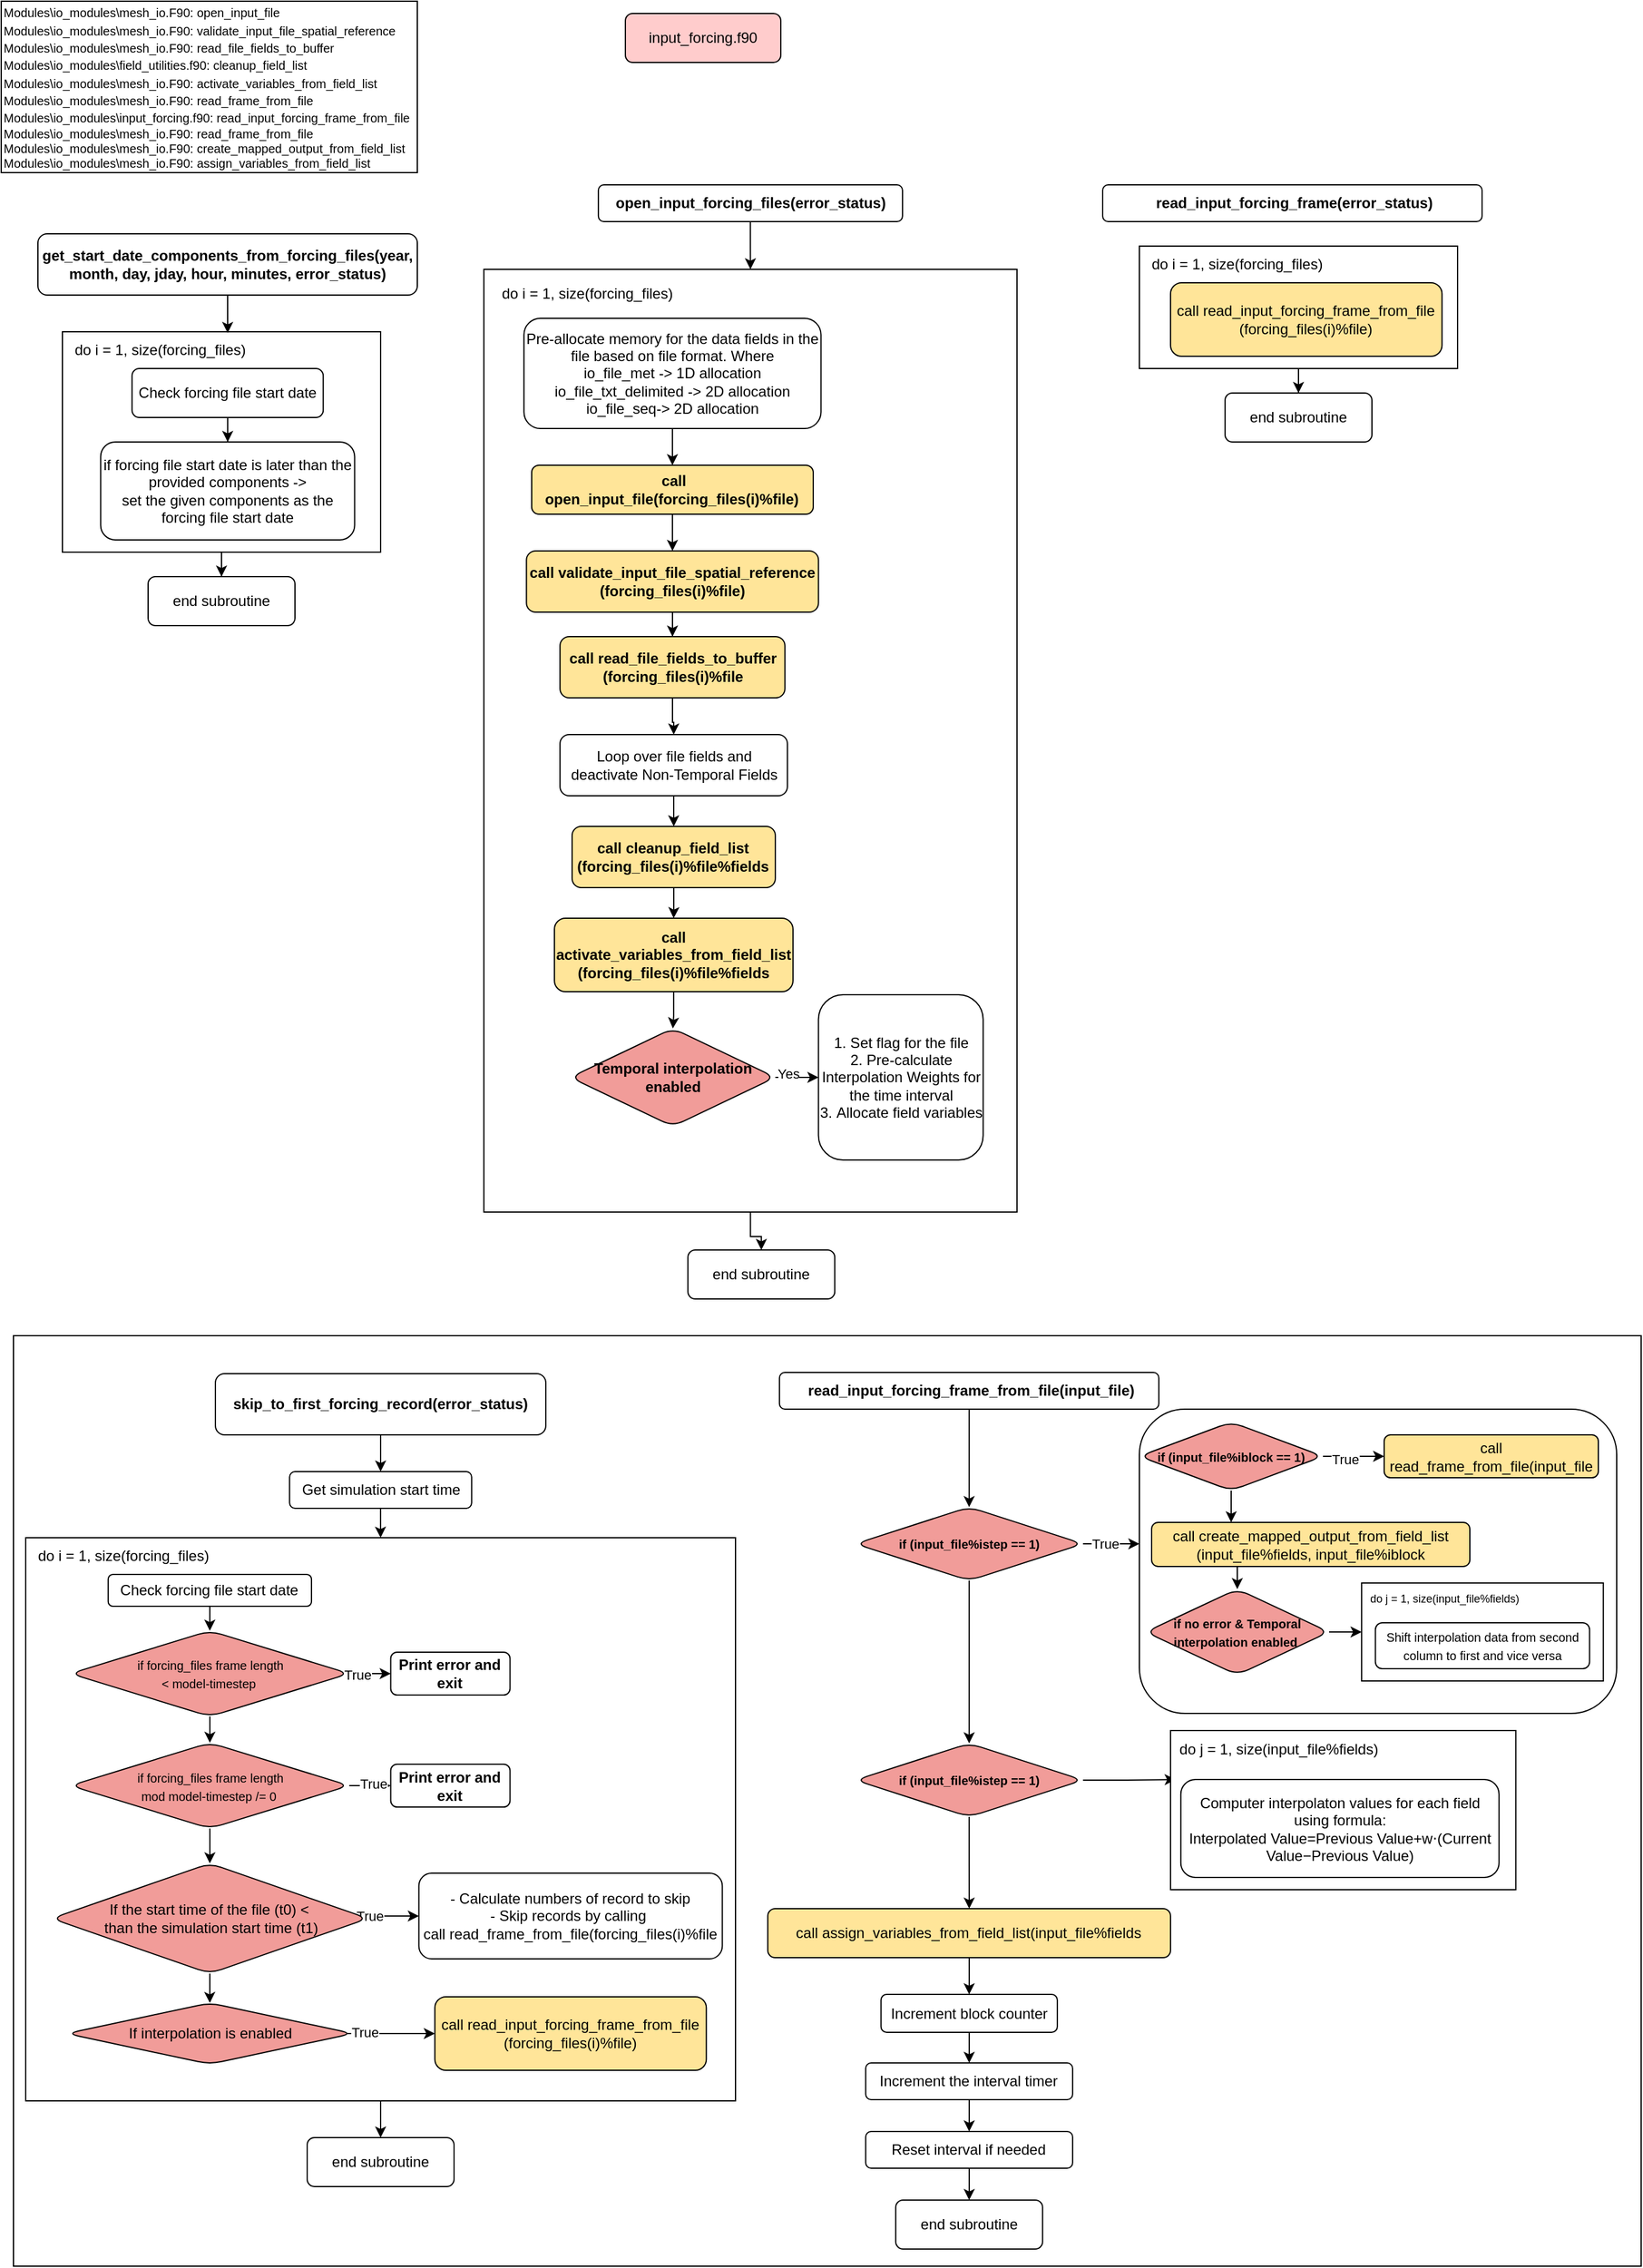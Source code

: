 <mxfile version="24.8.3">
  <diagram name="Page-1" id="S5yGAk-SD8ZDdzLFcuOw">
    <mxGraphModel dx="1666" dy="749" grid="1" gridSize="10" guides="1" tooltips="1" connect="1" arrows="1" fold="1" page="1" pageScale="1" pageWidth="850" pageHeight="1100" math="0" shadow="0">
      <root>
        <mxCell id="0" />
        <mxCell id="1" parent="0" />
        <mxCell id="k9HryMTK5wv8oFqie_I2-61" value="" style="rounded=0;whiteSpace=wrap;html=1;" parent="1" vertex="1">
          <mxGeometry x="10" y="1100" width="1330" height="760" as="geometry" />
        </mxCell>
        <mxCell id="pL6kQiFRU2sMv0eJaDet-1" value="input_forcing.f90" style="rounded=1;whiteSpace=wrap;html=1;fillColor=#FFCCCC;" parent="1" vertex="1">
          <mxGeometry x="510" y="20" width="127" height="40" as="geometry" />
        </mxCell>
        <mxCell id="9gJv6co2nd8RYt-IVOKr-2" value="" style="edgeStyle=orthogonalEdgeStyle;rounded=0;orthogonalLoop=1;jettySize=auto;html=1;entryX=0.5;entryY=0;entryDx=0;entryDy=0;entryPerimeter=0;" parent="1" source="pL6kQiFRU2sMv0eJaDet-3" target="9gJv6co2nd8RYt-IVOKr-3" edge="1">
          <mxGeometry relative="1" as="geometry">
            <mxPoint x="621.07" y="255" as="targetPoint" />
          </mxGeometry>
        </mxCell>
        <mxCell id="pL6kQiFRU2sMv0eJaDet-3" value="open_input_forcing_files(error_status)" style="rounded=1;whiteSpace=wrap;html=1;fontStyle=1" parent="1" vertex="1">
          <mxGeometry x="487.93" y="160" width="248.51" height="30" as="geometry" />
        </mxCell>
        <mxCell id="9gJv6co2nd8RYt-IVOKr-24" value="" style="edgeStyle=orthogonalEdgeStyle;rounded=0;orthogonalLoop=1;jettySize=auto;html=1;entryX=0.5;entryY=0;entryDx=0;entryDy=0;" parent="1" source="9gJv6co2nd8RYt-IVOKr-3" target="9gJv6co2nd8RYt-IVOKr-25" edge="1">
          <mxGeometry relative="1" as="geometry">
            <mxPoint x="689.37" y="1050" as="targetPoint" />
          </mxGeometry>
        </mxCell>
        <mxCell id="9gJv6co2nd8RYt-IVOKr-25" value="&lt;span style=&quot;font-weight: 400;&quot;&gt;end subroutine&lt;/span&gt;" style="whiteSpace=wrap;html=1;fillColor=#FFFFFF;rounded=1;fontStyle=1;" parent="1" vertex="1">
          <mxGeometry x="561.11" y="1030" width="120" height="40" as="geometry" />
        </mxCell>
        <mxCell id="9gJv6co2nd8RYt-IVOKr-27" value="" style="group" parent="1" vertex="1" connectable="0">
          <mxGeometry x="394.37" y="229" width="435.63" height="770" as="geometry" />
        </mxCell>
        <mxCell id="9gJv6co2nd8RYt-IVOKr-3" value="" style="rounded=0;whiteSpace=wrap;html=1;" parent="9gJv6co2nd8RYt-IVOKr-27" vertex="1">
          <mxGeometry width="435.63" height="770" as="geometry" />
        </mxCell>
        <mxCell id="9gJv6co2nd8RYt-IVOKr-6" value="" style="edgeStyle=orthogonalEdgeStyle;rounded=0;orthogonalLoop=1;jettySize=auto;html=1;" parent="9gJv6co2nd8RYt-IVOKr-27" source="9gJv6co2nd8RYt-IVOKr-4" target="9gJv6co2nd8RYt-IVOKr-5" edge="1">
          <mxGeometry relative="1" as="geometry" />
        </mxCell>
        <mxCell id="9gJv6co2nd8RYt-IVOKr-4" value="&lt;span style=&quot;font-weight: normal;&quot;&gt;Pre-allocate memory for the data fields in the file based on file format. Where&lt;/span&gt;&lt;div&gt;&lt;span style=&quot;font-weight: 400;&quot;&gt;io_file_met -&amp;gt; 1D allocation&lt;/span&gt;&lt;br&gt;&lt;/div&gt;&lt;div&gt;&lt;span style=&quot;font-weight: 400;&quot;&gt;io_file_txt_delimited -&amp;gt; 2D allocation&lt;/span&gt;&lt;br&gt;&lt;/div&gt;&lt;div&gt;&lt;span style=&quot;background-color: initial; font-weight: 400;&quot;&gt;io_file_seq&lt;/span&gt;&lt;span style=&quot;font-weight: 400;&quot;&gt;-&amp;gt; 2D allocation&lt;/span&gt;&lt;span style=&quot;font-weight: 400;&quot;&gt;&lt;br&gt;&lt;/span&gt;&lt;/div&gt;" style="rounded=1;whiteSpace=wrap;html=1;fontStyle=1" parent="9gJv6co2nd8RYt-IVOKr-27" vertex="1">
          <mxGeometry x="32.754" y="40" width="242.698" height="90" as="geometry" />
        </mxCell>
        <mxCell id="9gJv6co2nd8RYt-IVOKr-8" value="" style="edgeStyle=orthogonalEdgeStyle;rounded=0;orthogonalLoop=1;jettySize=auto;html=1;" parent="9gJv6co2nd8RYt-IVOKr-27" source="9gJv6co2nd8RYt-IVOKr-5" target="9gJv6co2nd8RYt-IVOKr-7" edge="1">
          <mxGeometry relative="1" as="geometry" />
        </mxCell>
        <mxCell id="9gJv6co2nd8RYt-IVOKr-5" value="&amp;nbsp;call open_input_file(forcing_files(i)%file)" style="whiteSpace=wrap;html=1;rounded=1;fontStyle=1;fillColor=#FFE599;" parent="9gJv6co2nd8RYt-IVOKr-27" vertex="1">
          <mxGeometry x="39.059" y="160" width="230.079" height="40" as="geometry" />
        </mxCell>
        <mxCell id="9gJv6co2nd8RYt-IVOKr-10" value="" style="edgeStyle=orthogonalEdgeStyle;rounded=0;orthogonalLoop=1;jettySize=auto;html=1;" parent="9gJv6co2nd8RYt-IVOKr-27" source="9gJv6co2nd8RYt-IVOKr-7" target="9gJv6co2nd8RYt-IVOKr-9" edge="1">
          <mxGeometry relative="1" as="geometry" />
        </mxCell>
        <mxCell id="9gJv6co2nd8RYt-IVOKr-7" value="call validate_input_file_spatial_reference (forcing_files(i)%file)" style="whiteSpace=wrap;html=1;rounded=1;fontStyle=1;fillColor=#FFE599;" parent="9gJv6co2nd8RYt-IVOKr-27" vertex="1">
          <mxGeometry x="34.802" y="230" width="238.604" height="50" as="geometry" />
        </mxCell>
        <mxCell id="9gJv6co2nd8RYt-IVOKr-12" value="" style="edgeStyle=orthogonalEdgeStyle;rounded=0;orthogonalLoop=1;jettySize=auto;html=1;" parent="9gJv6co2nd8RYt-IVOKr-27" source="9gJv6co2nd8RYt-IVOKr-9" target="9gJv6co2nd8RYt-IVOKr-11" edge="1">
          <mxGeometry relative="1" as="geometry" />
        </mxCell>
        <mxCell id="9gJv6co2nd8RYt-IVOKr-9" value="call read_file_fields_to_buffer (forcing_files(i)%file" style="whiteSpace=wrap;html=1;rounded=1;fontStyle=1;fillColor=#FFE599;" parent="9gJv6co2nd8RYt-IVOKr-27" vertex="1">
          <mxGeometry x="62.222" y="300" width="183.763" height="50" as="geometry" />
        </mxCell>
        <mxCell id="9gJv6co2nd8RYt-IVOKr-14" value="" style="edgeStyle=orthogonalEdgeStyle;rounded=0;orthogonalLoop=1;jettySize=auto;html=1;" parent="9gJv6co2nd8RYt-IVOKr-27" source="9gJv6co2nd8RYt-IVOKr-11" target="9gJv6co2nd8RYt-IVOKr-13" edge="1">
          <mxGeometry relative="1" as="geometry" />
        </mxCell>
        <mxCell id="9gJv6co2nd8RYt-IVOKr-11" value="&lt;span style=&quot;font-weight: normal;&quot;&gt;Loop over file fields and&lt;/span&gt;&lt;div&gt;&lt;span style=&quot;font-weight: normal;&quot;&gt;deactivate Non-Temporal Fields&lt;/span&gt;&lt;br&gt;&lt;/div&gt;" style="whiteSpace=wrap;html=1;rounded=1;fontStyle=1;" parent="9gJv6co2nd8RYt-IVOKr-27" vertex="1">
          <mxGeometry x="62.222" y="380" width="185.801" height="50" as="geometry" />
        </mxCell>
        <mxCell id="9gJv6co2nd8RYt-IVOKr-16" value="" style="edgeStyle=orthogonalEdgeStyle;rounded=0;orthogonalLoop=1;jettySize=auto;html=1;" parent="9gJv6co2nd8RYt-IVOKr-27" source="9gJv6co2nd8RYt-IVOKr-13" target="9gJv6co2nd8RYt-IVOKr-15" edge="1">
          <mxGeometry relative="1" as="geometry" />
        </mxCell>
        <mxCell id="9gJv6co2nd8RYt-IVOKr-13" value="call cleanup_field_list (forcing_files(i)%file%fields" style="whiteSpace=wrap;html=1;rounded=1;fontStyle=1;fillColor=#FFE599;" parent="9gJv6co2nd8RYt-IVOKr-27" vertex="1">
          <mxGeometry x="72.083" y="455" width="166.079" height="50" as="geometry" />
        </mxCell>
        <mxCell id="9gJv6co2nd8RYt-IVOKr-18" value="" style="edgeStyle=orthogonalEdgeStyle;rounded=0;orthogonalLoop=1;jettySize=auto;html=1;" parent="9gJv6co2nd8RYt-IVOKr-27" source="9gJv6co2nd8RYt-IVOKr-15" target="9gJv6co2nd8RYt-IVOKr-17" edge="1">
          <mxGeometry relative="1" as="geometry" />
        </mxCell>
        <mxCell id="9gJv6co2nd8RYt-IVOKr-15" value="call activate_variables_from_field_list (forcing_files(i)%file%fields" style="whiteSpace=wrap;html=1;rounded=1;fontStyle=1;fillColor=#FFE599;" parent="9gJv6co2nd8RYt-IVOKr-27" vertex="1">
          <mxGeometry x="57.666" y="530" width="194.912" height="60" as="geometry" />
        </mxCell>
        <mxCell id="9gJv6co2nd8RYt-IVOKr-20" value="" style="edgeStyle=orthogonalEdgeStyle;rounded=0;orthogonalLoop=1;jettySize=auto;html=1;" parent="9gJv6co2nd8RYt-IVOKr-27" source="9gJv6co2nd8RYt-IVOKr-17" target="9gJv6co2nd8RYt-IVOKr-19" edge="1">
          <mxGeometry relative="1" as="geometry" />
        </mxCell>
        <mxCell id="9gJv6co2nd8RYt-IVOKr-21" value="Yes" style="edgeLabel;html=1;align=center;verticalAlign=middle;resizable=0;points=[];" parent="9gJv6co2nd8RYt-IVOKr-20" vertex="1" connectable="0">
          <mxGeometry x="-0.565" y="3" relative="1" as="geometry">
            <mxPoint as="offset" />
          </mxGeometry>
        </mxCell>
        <mxCell id="9gJv6co2nd8RYt-IVOKr-17" value="Temporal interpolation enabled" style="rhombus;whiteSpace=wrap;html=1;rounded=1;fontStyle=1;fillColor=#F19C99;" parent="9gJv6co2nd8RYt-IVOKr-27" vertex="1">
          <mxGeometry x="70.603" y="620" width="167.559" height="80" as="geometry" />
        </mxCell>
        <mxCell id="9gJv6co2nd8RYt-IVOKr-19" value="&lt;span style=&quot;font-weight: normal;&quot;&gt;1. Set flag for the file&lt;/span&gt;&lt;div&gt;&lt;span style=&quot;font-weight: normal;&quot;&gt;2.&amp;nbsp;Pre-calculate Interpolation Weights for the time interval&lt;/span&gt;&lt;/div&gt;&lt;div&gt;&lt;span style=&quot;font-weight: normal;&quot;&gt;3.&amp;nbsp;Allocate field variables&lt;/span&gt;&lt;/div&gt;" style="whiteSpace=wrap;html=1;fillColor=#FFFFFF;rounded=1;fontStyle=1;" parent="9gJv6co2nd8RYt-IVOKr-27" vertex="1">
          <mxGeometry x="273.405" y="592.5" width="134.555" height="135" as="geometry" />
        </mxCell>
        <mxCell id="9gJv6co2nd8RYt-IVOKr-22" value="do i = 1, size(forcing_files)" style="text;html=1;align=center;verticalAlign=middle;whiteSpace=wrap;rounded=0;" parent="9gJv6co2nd8RYt-IVOKr-27" vertex="1">
          <mxGeometry y="10" width="169.731" height="20" as="geometry" />
        </mxCell>
        <mxCell id="9gJv6co2nd8RYt-IVOKr-28" value="&lt;div&gt;&lt;font size=&quot;1&quot;&gt;Modules\io_modules\mesh_io.F90: open_input_file&lt;/font&gt;&lt;/div&gt;&lt;div&gt;&lt;font size=&quot;1&quot;&gt;Modules\io_modules\mesh_io.F90: validate_input_file_spatial_reference&lt;/font&gt;&lt;/div&gt;&lt;div&gt;&lt;font size=&quot;1&quot;&gt;Modules\io_modules\mesh_io.F90: read_file_fields_to_buffer&lt;/font&gt;&lt;/div&gt;&lt;div&gt;&lt;font size=&quot;1&quot;&gt;Modules\io_modules\field_utilities.f90: cleanup_field_list&lt;/font&gt;&lt;/div&gt;&lt;div&gt;&lt;font size=&quot;1&quot;&gt;Modules\io_modules\mesh_io.F90: activate_variables_from_field_list&lt;/font&gt;&lt;/div&gt;&lt;div&gt;&lt;font size=&quot;1&quot;&gt;Modules\io_modules\mesh_io.F90: read_frame_from_file&lt;br&gt;&lt;/font&gt;&lt;/div&gt;&lt;div&gt;&lt;font size=&quot;1&quot;&gt;Modules\io_modules\input_forcing.f90: read_input_forcing_frame_from_file&lt;br&gt;&lt;/font&gt;&lt;/div&gt;&lt;div&gt;&lt;font size=&quot;1&quot;&gt;&lt;div&gt;Modules\io_modules\mesh_io.F90: read_frame_from_file&lt;/div&gt;&lt;div&gt;Modules\io_modules\mesh_io.F90: create_mapped_output_from_field_list&lt;/div&gt;&lt;div&gt;Modules\io_modules\mesh_io.F90: assign_variables_from_field_list&lt;/div&gt;&lt;/font&gt;&lt;/div&gt;" style="rounded=0;whiteSpace=wrap;html=1;align=left;" parent="1" vertex="1">
          <mxGeometry y="10" width="340" height="140" as="geometry" />
        </mxCell>
        <mxCell id="WIIcosCYeL9qNOFvzd76-1" value="" style="rounded=0;whiteSpace=wrap;html=1;" parent="1" vertex="1">
          <mxGeometry x="50" y="280" width="260" height="180" as="geometry" />
        </mxCell>
        <mxCell id="WIIcosCYeL9qNOFvzd76-2" value="get_start_date_components_from_forcing_files(year, month, day, jday, hour, minutes, error_status)" style="rounded=1;whiteSpace=wrap;html=1;fontStyle=1" parent="1" vertex="1">
          <mxGeometry x="30" y="200" width="310" height="50" as="geometry" />
        </mxCell>
        <mxCell id="WIIcosCYeL9qNOFvzd76-3" value="" style="edgeStyle=orthogonalEdgeStyle;rounded=0;orthogonalLoop=1;jettySize=auto;html=1;" parent="1" source="WIIcosCYeL9qNOFvzd76-4" target="WIIcosCYeL9qNOFvzd76-5" edge="1">
          <mxGeometry relative="1" as="geometry" />
        </mxCell>
        <mxCell id="WIIcosCYeL9qNOFvzd76-4" value="&lt;span style=&quot;font-weight: normal;&quot;&gt;Check forcing file start date&lt;/span&gt;" style="whiteSpace=wrap;html=1;rounded=1;fontStyle=1;" parent="1" vertex="1">
          <mxGeometry x="106.87" y="310" width="156.25" height="40" as="geometry" />
        </mxCell>
        <mxCell id="WIIcosCYeL9qNOFvzd76-5" value="&lt;span style=&quot;font-weight: normal;&quot;&gt;if forcing file start date is later than the provided components -&amp;gt;&lt;/span&gt;&lt;div&gt;&lt;span style=&quot;font-weight: normal;&quot;&gt;set the given components as the forcing file start date&lt;/span&gt;&lt;/div&gt;" style="whiteSpace=wrap;html=1;rounded=1;fontStyle=1;" parent="1" vertex="1">
          <mxGeometry x="81.26" y="370" width="207.5" height="80" as="geometry" />
        </mxCell>
        <mxCell id="WIIcosCYeL9qNOFvzd76-6" value="&lt;span style=&quot;font-weight: 400;&quot;&gt;end subroutine&lt;/span&gt;" style="whiteSpace=wrap;html=1;fillColor=#FFFFFF;rounded=1;fontStyle=1;" parent="1" vertex="1">
          <mxGeometry x="120" y="480" width="120" height="40" as="geometry" />
        </mxCell>
        <mxCell id="WIIcosCYeL9qNOFvzd76-7" value="do i = 1, size(forcing_files)" style="text;html=1;align=center;verticalAlign=middle;whiteSpace=wrap;rounded=0;" parent="1" vertex="1">
          <mxGeometry x="50" y="280" width="160" height="30" as="geometry" />
        </mxCell>
        <mxCell id="WIIcosCYeL9qNOFvzd76-8" style="edgeStyle=orthogonalEdgeStyle;rounded=0;orthogonalLoop=1;jettySize=auto;html=1;entryX=0.844;entryY=0.033;entryDx=0;entryDy=0;entryPerimeter=0;" parent="1" source="WIIcosCYeL9qNOFvzd76-2" target="WIIcosCYeL9qNOFvzd76-7" edge="1">
          <mxGeometry relative="1" as="geometry" />
        </mxCell>
        <mxCell id="WIIcosCYeL9qNOFvzd76-9" style="edgeStyle=orthogonalEdgeStyle;rounded=0;orthogonalLoop=1;jettySize=auto;html=1;entryX=0.5;entryY=0;entryDx=0;entryDy=0;" parent="1" source="WIIcosCYeL9qNOFvzd76-1" target="WIIcosCYeL9qNOFvzd76-6" edge="1">
          <mxGeometry relative="1" as="geometry" />
        </mxCell>
        <mxCell id="tfbjJnkPXNNV_QmDQaBX-45" value="skip_to_first_forcing_record(error_status)" style="rounded=1;whiteSpace=wrap;html=1;fontStyle=1" parent="1" vertex="1">
          <mxGeometry x="175" y="1131" width="270" height="50" as="geometry" />
        </mxCell>
        <mxCell id="tfbjJnkPXNNV_QmDQaBX-46" style="edgeStyle=orthogonalEdgeStyle;rounded=0;orthogonalLoop=1;jettySize=auto;html=1;" parent="1" source="tfbjJnkPXNNV_QmDQaBX-47" target="tfbjJnkPXNNV_QmDQaBX-50" edge="1">
          <mxGeometry relative="1" as="geometry" />
        </mxCell>
        <mxCell id="tfbjJnkPXNNV_QmDQaBX-47" value="&lt;span style=&quot;font-weight: 400;&quot;&gt;Get simulation start time&lt;/span&gt;" style="whiteSpace=wrap;html=1;rounded=1;fontStyle=1;" parent="1" vertex="1">
          <mxGeometry x="235.63" y="1211" width="148.74" height="30" as="geometry" />
        </mxCell>
        <mxCell id="tfbjJnkPXNNV_QmDQaBX-48" value="&lt;span style=&quot;font-weight: 400;&quot;&gt;end subroutine&lt;/span&gt;" style="whiteSpace=wrap;html=1;fillColor=#FFFFFF;rounded=1;fontStyle=1;" parent="1" vertex="1">
          <mxGeometry x="250" y="1755" width="120" height="40" as="geometry" />
        </mxCell>
        <mxCell id="tfbjJnkPXNNV_QmDQaBX-49" style="edgeStyle=orthogonalEdgeStyle;rounded=0;orthogonalLoop=1;jettySize=auto;html=1;entryX=0.5;entryY=0;entryDx=0;entryDy=0;" parent="1" source="tfbjJnkPXNNV_QmDQaBX-45" target="tfbjJnkPXNNV_QmDQaBX-47" edge="1">
          <mxGeometry relative="1" as="geometry">
            <mxPoint x="257.55" y="1211.99" as="targetPoint" />
          </mxGeometry>
        </mxCell>
        <mxCell id="tfbjJnkPXNNV_QmDQaBX-50" value="" style="rounded=0;whiteSpace=wrap;html=1;" parent="1" vertex="1">
          <mxGeometry x="20" y="1265" width="580" height="460" as="geometry" />
        </mxCell>
        <mxCell id="tfbjJnkPXNNV_QmDQaBX-51" style="edgeStyle=orthogonalEdgeStyle;rounded=0;orthogonalLoop=1;jettySize=auto;html=1;" parent="1" source="tfbjJnkPXNNV_QmDQaBX-52" target="tfbjJnkPXNNV_QmDQaBX-57" edge="1">
          <mxGeometry relative="1" as="geometry" />
        </mxCell>
        <mxCell id="tfbjJnkPXNNV_QmDQaBX-52" value="&lt;span style=&quot;font-weight: normal;&quot;&gt;Check forcing file start date&lt;/span&gt;" style="whiteSpace=wrap;html=1;rounded=1;fontStyle=1;" parent="1" vertex="1">
          <mxGeometry x="87.39" y="1295" width="166.13" height="26" as="geometry" />
        </mxCell>
        <mxCell id="tfbjJnkPXNNV_QmDQaBX-53" value="do i = 1, size(forcing_files)" style="text;html=1;align=center;verticalAlign=middle;whiteSpace=wrap;rounded=0;" parent="1" vertex="1">
          <mxGeometry x="20" y="1265" width="160" height="30" as="geometry" />
        </mxCell>
        <mxCell id="tfbjJnkPXNNV_QmDQaBX-54" value="" style="edgeStyle=orthogonalEdgeStyle;rounded=0;orthogonalLoop=1;jettySize=auto;html=1;" parent="1" source="tfbjJnkPXNNV_QmDQaBX-57" target="tfbjJnkPXNNV_QmDQaBX-58" edge="1">
          <mxGeometry relative="1" as="geometry" />
        </mxCell>
        <mxCell id="tfbjJnkPXNNV_QmDQaBX-55" value="True" style="edgeLabel;html=1;align=center;verticalAlign=middle;resizable=0;points=[];" parent="tfbjJnkPXNNV_QmDQaBX-54" vertex="1" connectable="0">
          <mxGeometry x="-0.712" y="-1" relative="1" as="geometry">
            <mxPoint as="offset" />
          </mxGeometry>
        </mxCell>
        <mxCell id="tfbjJnkPXNNV_QmDQaBX-56" style="edgeStyle=orthogonalEdgeStyle;rounded=0;orthogonalLoop=1;jettySize=auto;html=1;" parent="1" source="tfbjJnkPXNNV_QmDQaBX-57" target="tfbjJnkPXNNV_QmDQaBX-62" edge="1">
          <mxGeometry relative="1" as="geometry" />
        </mxCell>
        <mxCell id="tfbjJnkPXNNV_QmDQaBX-57" value="&lt;font style=&quot;font-size: 10px; font-weight: normal;&quot;&gt;if forcing_files frame length&lt;/font&gt;&lt;div&gt;&lt;font style=&quot;font-size: 10px; font-weight: normal;&quot;&gt;&amp;lt; model-timestep&amp;nbsp;&lt;/font&gt;&lt;/div&gt;" style="rhombus;whiteSpace=wrap;html=1;rounded=1;fontStyle=1;fillColor=#F19C99;" parent="1" vertex="1">
          <mxGeometry x="56.55" y="1341" width="227.81" height="70" as="geometry" />
        </mxCell>
        <mxCell id="tfbjJnkPXNNV_QmDQaBX-58" value="Print error and exit" style="whiteSpace=wrap;html=1;fillColor=#FFFFFF;rounded=1;fontStyle=1;" parent="1" vertex="1">
          <mxGeometry x="318.26" y="1358.5" width="97.48" height="35" as="geometry" />
        </mxCell>
        <mxCell id="tfbjJnkPXNNV_QmDQaBX-59" style="edgeStyle=orthogonalEdgeStyle;rounded=0;orthogonalLoop=1;jettySize=auto;html=1;entryX=0;entryY=0.5;entryDx=0;entryDy=0;" parent="1" source="tfbjJnkPXNNV_QmDQaBX-62" target="tfbjJnkPXNNV_QmDQaBX-63" edge="1">
          <mxGeometry relative="1" as="geometry" />
        </mxCell>
        <mxCell id="tfbjJnkPXNNV_QmDQaBX-60" value="True" style="edgeLabel;html=1;align=center;verticalAlign=middle;resizable=0;points=[];" parent="tfbjJnkPXNNV_QmDQaBX-59" vertex="1" connectable="0">
          <mxGeometry x="0.381" y="3" relative="1" as="geometry">
            <mxPoint y="1" as="offset" />
          </mxGeometry>
        </mxCell>
        <mxCell id="tfbjJnkPXNNV_QmDQaBX-61" value="" style="edgeStyle=orthogonalEdgeStyle;rounded=0;orthogonalLoop=1;jettySize=auto;html=1;" parent="1" source="tfbjJnkPXNNV_QmDQaBX-62" target="tfbjJnkPXNNV_QmDQaBX-67" edge="1">
          <mxGeometry relative="1" as="geometry" />
        </mxCell>
        <mxCell id="tfbjJnkPXNNV_QmDQaBX-62" value="&lt;font style=&quot;font-size: 10px; font-weight: normal;&quot;&gt;if forcing_files frame length&lt;/font&gt;&lt;div&gt;&lt;font style=&quot;font-size: 10px; font-weight: normal;&quot;&gt;mod model-timestep /= 0&amp;nbsp;&lt;/font&gt;&lt;/div&gt;" style="rhombus;whiteSpace=wrap;html=1;rounded=1;fontStyle=1;fillColor=#F19C99;" parent="1" vertex="1">
          <mxGeometry x="56.55" y="1432.5" width="227.81" height="70" as="geometry" />
        </mxCell>
        <mxCell id="tfbjJnkPXNNV_QmDQaBX-63" value="Print error and exit" style="whiteSpace=wrap;html=1;fillColor=#FFFFFF;rounded=1;fontStyle=1;" parent="1" vertex="1">
          <mxGeometry x="318.26" y="1450" width="97.48" height="35" as="geometry" />
        </mxCell>
        <mxCell id="tfbjJnkPXNNV_QmDQaBX-64" value="" style="edgeStyle=orthogonalEdgeStyle;rounded=0;orthogonalLoop=1;jettySize=auto;html=1;exitX=0.935;exitY=0.478;exitDx=0;exitDy=0;exitPerimeter=0;" parent="1" source="tfbjJnkPXNNV_QmDQaBX-67" target="tfbjJnkPXNNV_QmDQaBX-68" edge="1">
          <mxGeometry relative="1" as="geometry" />
        </mxCell>
        <mxCell id="tfbjJnkPXNNV_QmDQaBX-65" value="True" style="edgeLabel;html=1;align=center;verticalAlign=middle;resizable=0;points=[];" parent="tfbjJnkPXNNV_QmDQaBX-64" vertex="1" connectable="0">
          <mxGeometry x="-0.399" relative="1" as="geometry">
            <mxPoint as="offset" />
          </mxGeometry>
        </mxCell>
        <mxCell id="tfbjJnkPXNNV_QmDQaBX-66" value="" style="edgeStyle=orthogonalEdgeStyle;rounded=0;orthogonalLoop=1;jettySize=auto;html=1;" parent="1" source="tfbjJnkPXNNV_QmDQaBX-67" target="tfbjJnkPXNNV_QmDQaBX-71" edge="1">
          <mxGeometry relative="1" as="geometry" />
        </mxCell>
        <mxCell id="tfbjJnkPXNNV_QmDQaBX-67" value="&lt;span style=&quot;font-weight: normal;&quot;&gt;&lt;font style=&quot;font-size: 12px;&quot;&gt;If the start time of the file (t0) &amp;lt;&lt;/font&gt;&lt;/span&gt;&lt;div&gt;&lt;span style=&quot;font-weight: normal;&quot;&gt;&lt;font style=&quot;font-size: 12px;&quot;&gt;&amp;nbsp;than the simulation start time (t1)&lt;/font&gt;&lt;/span&gt;&lt;/div&gt;" style="rhombus;whiteSpace=wrap;html=1;rounded=1;fontStyle=1;fillColor=#F19C99;" parent="1" vertex="1">
          <mxGeometry x="41.23" y="1531" width="258.45" height="90" as="geometry" />
        </mxCell>
        <mxCell id="tfbjJnkPXNNV_QmDQaBX-68" value="&lt;span style=&quot;font-weight: normal;&quot;&gt;- Calculate numbers of record to skip&lt;/span&gt;&lt;div&gt;&lt;span style=&quot;font-weight: normal;&quot;&gt;- Skip records by calling&amp;nbsp;&lt;/span&gt;&lt;/div&gt;&lt;div&gt;&lt;span style=&quot;font-weight: 400;&quot;&gt;call read_frame_from_file(forcing_files(i)%file&lt;/span&gt;&lt;br&gt;&lt;/div&gt;" style="whiteSpace=wrap;html=1;fillColor=#FFFFFF;rounded=1;fontStyle=1;" parent="1" vertex="1">
          <mxGeometry x="341.26" y="1539" width="247.95" height="70" as="geometry" />
        </mxCell>
        <mxCell id="tfbjJnkPXNNV_QmDQaBX-69" value="" style="edgeStyle=orthogonalEdgeStyle;rounded=0;orthogonalLoop=1;jettySize=auto;html=1;exitX=0.973;exitY=0.5;exitDx=0;exitDy=0;exitPerimeter=0;" parent="1" source="tfbjJnkPXNNV_QmDQaBX-71" target="tfbjJnkPXNNV_QmDQaBX-72" edge="1">
          <mxGeometry relative="1" as="geometry" />
        </mxCell>
        <mxCell id="tfbjJnkPXNNV_QmDQaBX-70" value="True" style="edgeLabel;html=1;align=center;verticalAlign=middle;resizable=0;points=[];" parent="tfbjJnkPXNNV_QmDQaBX-69" vertex="1" connectable="0">
          <mxGeometry x="-0.568" y="1" relative="1" as="geometry">
            <mxPoint as="offset" />
          </mxGeometry>
        </mxCell>
        <mxCell id="tfbjJnkPXNNV_QmDQaBX-71" value="&lt;span style=&quot;font-weight: normal;&quot;&gt;If interpolation is enabled&lt;br&gt;&lt;/span&gt;" style="rhombus;whiteSpace=wrap;html=1;fillColor=#F19C99;rounded=1;fontStyle=1;" parent="1" vertex="1">
          <mxGeometry x="53.57" y="1645" width="233.77" height="50" as="geometry" />
        </mxCell>
        <mxCell id="tfbjJnkPXNNV_QmDQaBX-72" value="&lt;span style=&quot;font-weight: normal;&quot;&gt;call read_input_forcing_frame_from_file&lt;/span&gt;&lt;div&gt;&lt;span style=&quot;font-weight: normal;&quot;&gt;(forcing_files(i)%file)&lt;/span&gt;&lt;/div&gt;" style="whiteSpace=wrap;html=1;fillColor=#FFE599;rounded=1;fontStyle=1;" parent="1" vertex="1">
          <mxGeometry x="354.33" y="1640" width="221.82" height="60" as="geometry" />
        </mxCell>
        <mxCell id="tfbjJnkPXNNV_QmDQaBX-73" style="edgeStyle=orthogonalEdgeStyle;rounded=0;orthogonalLoop=1;jettySize=auto;html=1;entryX=0.5;entryY=0;entryDx=0;entryDy=0;" parent="1" source="tfbjJnkPXNNV_QmDQaBX-50" target="tfbjJnkPXNNV_QmDQaBX-48" edge="1">
          <mxGeometry relative="1" as="geometry" />
        </mxCell>
        <mxCell id="k9HryMTK5wv8oFqie_I2-11" style="edgeStyle=orthogonalEdgeStyle;rounded=0;orthogonalLoop=1;jettySize=auto;html=1;exitX=0.5;exitY=1;exitDx=0;exitDy=0;" parent="1" source="k9HryMTK5wv8oFqie_I2-1" target="k9HryMTK5wv8oFqie_I2-10" edge="1">
          <mxGeometry relative="1" as="geometry">
            <mxPoint x="791" y="1170" as="sourcePoint" />
          </mxGeometry>
        </mxCell>
        <mxCell id="k9HryMTK5wv8oFqie_I2-1" value="&amp;nbsp;read_input_forcing_frame_from_file(input_file)" style="whiteSpace=wrap;html=1;fillColor=#FFFFFF;rounded=1;fontStyle=1;" parent="1" vertex="1">
          <mxGeometry x="635.9" y="1130" width="310" height="30" as="geometry" />
        </mxCell>
        <mxCell id="k9HryMTK5wv8oFqie_I2-13" value="" style="edgeStyle=orthogonalEdgeStyle;rounded=0;orthogonalLoop=1;jettySize=auto;html=1;" parent="1" source="k9HryMTK5wv8oFqie_I2-10" target="k9HryMTK5wv8oFqie_I2-12" edge="1">
          <mxGeometry relative="1" as="geometry">
            <Array as="points">
              <mxPoint x="930" y="1270" />
              <mxPoint x="930" y="1270" />
            </Array>
          </mxGeometry>
        </mxCell>
        <mxCell id="k9HryMTK5wv8oFqie_I2-18" value="True" style="edgeLabel;html=1;align=center;verticalAlign=middle;resizable=0;points=[];" parent="k9HryMTK5wv8oFqie_I2-13" vertex="1" connectable="0">
          <mxGeometry x="-0.234" relative="1" as="geometry">
            <mxPoint as="offset" />
          </mxGeometry>
        </mxCell>
        <mxCell id="k9HryMTK5wv8oFqie_I2-29" style="edgeStyle=orthogonalEdgeStyle;rounded=0;orthogonalLoop=1;jettySize=auto;html=1;" parent="1" source="k9HryMTK5wv8oFqie_I2-10" target="k9HryMTK5wv8oFqie_I2-27" edge="1">
          <mxGeometry relative="1" as="geometry" />
        </mxCell>
        <mxCell id="k9HryMTK5wv8oFqie_I2-10" value="&lt;span style=&quot;font-size: 10px;&quot;&gt;if (input_file%istep == 1)&lt;/span&gt;" style="rhombus;whiteSpace=wrap;html=1;rounded=1;fontStyle=1;fillColor=#F19C99;" parent="1" vertex="1">
          <mxGeometry x="697.91" y="1240" width="185.99" height="60" as="geometry" />
        </mxCell>
        <mxCell id="k9HryMTK5wv8oFqie_I2-50" value="" style="edgeStyle=orthogonalEdgeStyle;rounded=0;orthogonalLoop=1;jettySize=auto;html=1;" parent="1" source="k9HryMTK5wv8oFqie_I2-27" target="k9HryMTK5wv8oFqie_I2-49" edge="1">
          <mxGeometry relative="1" as="geometry" />
        </mxCell>
        <mxCell id="k9HryMTK5wv8oFqie_I2-27" value="&lt;span style=&quot;font-size: 10px;&quot;&gt;if (input_file%istep == 1)&lt;/span&gt;" style="rhombus;whiteSpace=wrap;html=1;rounded=1;fontStyle=1;fillColor=#F19C99;" parent="1" vertex="1">
          <mxGeometry x="697.91" y="1433" width="185.99" height="60" as="geometry" />
        </mxCell>
        <mxCell id="k9HryMTK5wv8oFqie_I2-47" value="" style="group" parent="1" vertex="1" connectable="0">
          <mxGeometry x="930" y="1160" width="390" height="248.5" as="geometry" />
        </mxCell>
        <mxCell id="k9HryMTK5wv8oFqie_I2-12" value="" style="whiteSpace=wrap;html=1;fillColor=#FFFFFF;rounded=1;fontStyle=1;" parent="k9HryMTK5wv8oFqie_I2-47" vertex="1">
          <mxGeometry width="390" height="248.5" as="geometry" />
        </mxCell>
        <mxCell id="k9HryMTK5wv8oFqie_I2-14" value="&lt;span style=&quot;font-weight: normal;&quot;&gt;call read_frame_from_file(input_file&lt;/span&gt;" style="whiteSpace=wrap;html=1;fillColor=#FFE599;rounded=1;fontStyle=1;" parent="k9HryMTK5wv8oFqie_I2-47" vertex="1">
          <mxGeometry x="200" y="21" width="175" height="35" as="geometry" />
        </mxCell>
        <mxCell id="k9HryMTK5wv8oFqie_I2-16" value="" style="edgeStyle=orthogonalEdgeStyle;rounded=0;orthogonalLoop=1;jettySize=auto;html=1;" parent="k9HryMTK5wv8oFqie_I2-47" source="k9HryMTK5wv8oFqie_I2-15" target="k9HryMTK5wv8oFqie_I2-14" edge="1">
          <mxGeometry relative="1" as="geometry" />
        </mxCell>
        <mxCell id="k9HryMTK5wv8oFqie_I2-17" value="True" style="edgeLabel;html=1;align=center;verticalAlign=middle;resizable=0;points=[];" parent="k9HryMTK5wv8oFqie_I2-16" vertex="1" connectable="0">
          <mxGeometry x="-0.289" y="-2" relative="1" as="geometry">
            <mxPoint as="offset" />
          </mxGeometry>
        </mxCell>
        <mxCell id="k9HryMTK5wv8oFqie_I2-20" style="edgeStyle=orthogonalEdgeStyle;rounded=0;orthogonalLoop=1;jettySize=auto;html=1;entryX=0.25;entryY=0;entryDx=0;entryDy=0;" parent="k9HryMTK5wv8oFqie_I2-47" source="k9HryMTK5wv8oFqie_I2-15" target="k9HryMTK5wv8oFqie_I2-19" edge="1">
          <mxGeometry relative="1" as="geometry" />
        </mxCell>
        <mxCell id="k9HryMTK5wv8oFqie_I2-15" value="&lt;span style=&quot;font-size: 10px;&quot;&gt;if (input_file%iblock == 1)&lt;/span&gt;" style="rhombus;whiteSpace=wrap;html=1;rounded=1;fontStyle=1;fillColor=#F19C99;" parent="k9HryMTK5wv8oFqie_I2-47" vertex="1">
          <mxGeometry y="10.5" width="150" height="56" as="geometry" />
        </mxCell>
        <mxCell id="k9HryMTK5wv8oFqie_I2-26" style="edgeStyle=orthogonalEdgeStyle;rounded=0;orthogonalLoop=1;jettySize=auto;html=1;exitX=0.25;exitY=1;exitDx=0;exitDy=0;entryX=0.5;entryY=0;entryDx=0;entryDy=0;" parent="k9HryMTK5wv8oFqie_I2-47" source="k9HryMTK5wv8oFqie_I2-19" target="k9HryMTK5wv8oFqie_I2-21" edge="1">
          <mxGeometry relative="1" as="geometry" />
        </mxCell>
        <mxCell id="k9HryMTK5wv8oFqie_I2-19" value="&lt;span style=&quot;font-weight: 400;&quot;&gt;call create_mapped_output_from_field_list&lt;/span&gt;&lt;div&gt;&lt;span style=&quot;font-weight: 400;&quot;&gt;(input_file%fields, input_file%iblock&lt;/span&gt;&lt;br&gt;&lt;/div&gt;" style="whiteSpace=wrap;html=1;fillColor=#FFE599;rounded=1;fontStyle=1;" parent="k9HryMTK5wv8oFqie_I2-47" vertex="1">
          <mxGeometry x="10" y="92.5" width="260" height="36" as="geometry" />
        </mxCell>
        <mxCell id="k9HryMTK5wv8oFqie_I2-25" style="edgeStyle=orthogonalEdgeStyle;rounded=0;orthogonalLoop=1;jettySize=auto;html=1;entryX=0;entryY=0.5;entryDx=0;entryDy=0;" parent="k9HryMTK5wv8oFqie_I2-47" source="k9HryMTK5wv8oFqie_I2-21" target="k9HryMTK5wv8oFqie_I2-22" edge="1">
          <mxGeometry relative="1" as="geometry" />
        </mxCell>
        <mxCell id="k9HryMTK5wv8oFqie_I2-21" value="&lt;span style=&quot;font-size: 10px;&quot;&gt;if no error &amp;amp; Temporal interpolation enabled&amp;nbsp;&lt;/span&gt;" style="rhombus;whiteSpace=wrap;html=1;rounded=1;fontStyle=1;fillColor=#F19C99;" parent="k9HryMTK5wv8oFqie_I2-47" vertex="1">
          <mxGeometry x="5" y="147" width="150" height="70" as="geometry" />
        </mxCell>
        <mxCell id="k9HryMTK5wv8oFqie_I2-22" value="" style="rounded=0;whiteSpace=wrap;html=1;" parent="k9HryMTK5wv8oFqie_I2-47" vertex="1">
          <mxGeometry x="181.59" y="142" width="197.5" height="80" as="geometry" />
        </mxCell>
        <mxCell id="k9HryMTK5wv8oFqie_I2-23" value="&lt;font style=&quot;font-size: 9px;&quot;&gt;do j = 1, size(input_file%fields)&lt;/font&gt;" style="text;html=1;align=center;verticalAlign=middle;whiteSpace=wrap;rounded=0;" parent="k9HryMTK5wv8oFqie_I2-47" vertex="1">
          <mxGeometry x="181.59" y="138.5" width="135" height="30" as="geometry" />
        </mxCell>
        <mxCell id="k9HryMTK5wv8oFqie_I2-24" value="&lt;span style=&quot;font-weight: normal;&quot;&gt;&lt;font style=&quot;font-size: 10px;&quot;&gt;Shift interpolation data from second column to first and vice versa&lt;/font&gt;&lt;/span&gt;" style="whiteSpace=wrap;html=1;fillColor=#FFFFFF;rounded=1;fontStyle=1;" parent="k9HryMTK5wv8oFqie_I2-47" vertex="1">
          <mxGeometry x="192.84" y="174.5" width="175" height="37.5" as="geometry" />
        </mxCell>
        <mxCell id="k9HryMTK5wv8oFqie_I2-48" style="edgeStyle=orthogonalEdgeStyle;rounded=0;orthogonalLoop=1;jettySize=auto;html=1;entryX=0.015;entryY=0.308;entryDx=0;entryDy=0;entryPerimeter=0;" parent="1" source="k9HryMTK5wv8oFqie_I2-27" target="k9HryMTK5wv8oFqie_I2-44" edge="1">
          <mxGeometry relative="1" as="geometry" />
        </mxCell>
        <mxCell id="k9HryMTK5wv8oFqie_I2-54" style="edgeStyle=orthogonalEdgeStyle;rounded=0;orthogonalLoop=1;jettySize=auto;html=1;entryX=0.5;entryY=0;entryDx=0;entryDy=0;" parent="1" source="k9HryMTK5wv8oFqie_I2-49" target="k9HryMTK5wv8oFqie_I2-53" edge="1">
          <mxGeometry relative="1" as="geometry" />
        </mxCell>
        <mxCell id="k9HryMTK5wv8oFqie_I2-49" value="&lt;span style=&quot;font-weight: normal;&quot;&gt;call assign_variables_from_field_list(input_file%fields&lt;/span&gt;" style="whiteSpace=wrap;html=1;fillColor=#FFE599;rounded=1;fontStyle=1;" parent="1" vertex="1">
          <mxGeometry x="626.36" y="1568" width="329.09" height="40" as="geometry" />
        </mxCell>
        <mxCell id="k9HryMTK5wv8oFqie_I2-51" value="" style="group" parent="1" vertex="1" connectable="0">
          <mxGeometry x="955.45" y="1422.5" width="282.16" height="130" as="geometry" />
        </mxCell>
        <mxCell id="k9HryMTK5wv8oFqie_I2-44" value="" style="rounded=0;whiteSpace=wrap;html=1;" parent="k9HryMTK5wv8oFqie_I2-51" vertex="1">
          <mxGeometry width="282.16" height="130" as="geometry" />
        </mxCell>
        <mxCell id="k9HryMTK5wv8oFqie_I2-45" value="do j = 1, size(input_file%fields)" style="text;html=1;align=center;verticalAlign=middle;whiteSpace=wrap;rounded=0;" parent="k9HryMTK5wv8oFqie_I2-51" vertex="1">
          <mxGeometry width="178.41" height="30" as="geometry" />
        </mxCell>
        <mxCell id="k9HryMTK5wv8oFqie_I2-46" value="&lt;div&gt;&lt;span style=&quot;font-weight: 400;&quot;&gt;Computer interpolaton values for each field using formula:&lt;/span&gt;&lt;/div&gt;&lt;div&gt;&lt;span style=&quot;background-color: initial; font-weight: 400;&quot;&gt;Interpolated Value=Previous Value+w⋅(Current Value−Previous Value)&lt;/span&gt;&lt;/div&gt;" style="whiteSpace=wrap;html=1;fillColor=#FFFFFF;rounded=1;fontStyle=1;" parent="k9HryMTK5wv8oFqie_I2-51" vertex="1">
          <mxGeometry x="8.41" y="40" width="260" height="80" as="geometry" />
        </mxCell>
        <mxCell id="k9HryMTK5wv8oFqie_I2-56" value="" style="edgeStyle=orthogonalEdgeStyle;rounded=0;orthogonalLoop=1;jettySize=auto;html=1;" parent="1" source="k9HryMTK5wv8oFqie_I2-53" target="k9HryMTK5wv8oFqie_I2-55" edge="1">
          <mxGeometry relative="1" as="geometry" />
        </mxCell>
        <mxCell id="k9HryMTK5wv8oFqie_I2-53" value="&lt;span style=&quot;font-weight: 400;&quot;&gt;Increment block counter&lt;/span&gt;" style="whiteSpace=wrap;html=1;fillColor=#FFFFFF;rounded=1;fontStyle=1;" parent="1" vertex="1">
          <mxGeometry x="718.85" y="1638" width="144.1" height="31" as="geometry" />
        </mxCell>
        <mxCell id="k9HryMTK5wv8oFqie_I2-58" style="edgeStyle=orthogonalEdgeStyle;rounded=0;orthogonalLoop=1;jettySize=auto;html=1;entryX=0.5;entryY=0;entryDx=0;entryDy=0;" parent="1" source="k9HryMTK5wv8oFqie_I2-55" target="k9HryMTK5wv8oFqie_I2-57" edge="1">
          <mxGeometry relative="1" as="geometry" />
        </mxCell>
        <mxCell id="k9HryMTK5wv8oFqie_I2-55" value="&lt;span style=&quot;font-weight: normal;&quot;&gt;Increment the interval timer&lt;/span&gt;" style="whiteSpace=wrap;html=1;fillColor=#FFFFFF;rounded=1;fontStyle=1;" parent="1" vertex="1">
          <mxGeometry x="706.36" y="1694" width="169.09" height="30" as="geometry" />
        </mxCell>
        <mxCell id="k9HryMTK5wv8oFqie_I2-60" style="edgeStyle=orthogonalEdgeStyle;rounded=0;orthogonalLoop=1;jettySize=auto;html=1;entryX=0.5;entryY=0;entryDx=0;entryDy=0;" parent="1" source="k9HryMTK5wv8oFqie_I2-57" target="k9HryMTK5wv8oFqie_I2-59" edge="1">
          <mxGeometry relative="1" as="geometry" />
        </mxCell>
        <mxCell id="k9HryMTK5wv8oFqie_I2-57" value="&lt;span style=&quot;font-weight: normal;&quot;&gt;Reset interval if needed&lt;/span&gt;" style="whiteSpace=wrap;html=1;fillColor=#FFFFFF;rounded=1;fontStyle=1;" parent="1" vertex="1">
          <mxGeometry x="706.36" y="1750" width="169.09" height="30" as="geometry" />
        </mxCell>
        <mxCell id="k9HryMTK5wv8oFqie_I2-59" value="&lt;span style=&quot;font-weight: 400;&quot;&gt;end subroutine&lt;/span&gt;" style="whiteSpace=wrap;html=1;fillColor=#FFFFFF;rounded=1;fontStyle=1;" parent="1" vertex="1">
          <mxGeometry x="730.9" y="1806" width="120" height="40" as="geometry" />
        </mxCell>
        <mxCell id="V4wMyOjCIa0QObcxxZFc-1" value="&amp;nbsp;read_input_forcing_frame(error_status)" style="whiteSpace=wrap;html=1;fillColor=#FFFFFF;rounded=1;fontStyle=1;" parent="1" vertex="1">
          <mxGeometry x="900" y="160" width="310" height="30" as="geometry" />
        </mxCell>
        <mxCell id="V4wMyOjCIa0QObcxxZFc-6" style="edgeStyle=orthogonalEdgeStyle;rounded=0;orthogonalLoop=1;jettySize=auto;html=1;" parent="1" source="V4wMyOjCIa0QObcxxZFc-2" target="V4wMyOjCIa0QObcxxZFc-5" edge="1">
          <mxGeometry relative="1" as="geometry" />
        </mxCell>
        <mxCell id="V4wMyOjCIa0QObcxxZFc-2" value="" style="rounded=0;whiteSpace=wrap;html=1;" parent="1" vertex="1">
          <mxGeometry x="930" y="210" width="260" height="100" as="geometry" />
        </mxCell>
        <mxCell id="V4wMyOjCIa0QObcxxZFc-3" value="&lt;span style=&quot;font-weight: normal;&quot;&gt;call read_input_forcing_frame_from_file&lt;/span&gt;&lt;div&gt;&lt;span style=&quot;font-weight: normal;&quot;&gt;(forcing_files(i)%file)&lt;/span&gt;&lt;/div&gt;" style="whiteSpace=wrap;html=1;fillColor=#FFE599;rounded=1;fontStyle=1;" parent="1" vertex="1">
          <mxGeometry x="955.45" y="240" width="221.82" height="60" as="geometry" />
        </mxCell>
        <mxCell id="V4wMyOjCIa0QObcxxZFc-4" value="do i = 1, size(forcing_files)" style="text;html=1;align=center;verticalAlign=middle;whiteSpace=wrap;rounded=0;" parent="1" vertex="1">
          <mxGeometry x="930" y="210" width="160" height="30" as="geometry" />
        </mxCell>
        <mxCell id="V4wMyOjCIa0QObcxxZFc-5" value="&lt;span style=&quot;font-weight: 400;&quot;&gt;end subroutine&lt;/span&gt;" style="whiteSpace=wrap;html=1;fillColor=#FFFFFF;rounded=1;fontStyle=1;" parent="1" vertex="1">
          <mxGeometry x="1000" y="330" width="120" height="40" as="geometry" />
        </mxCell>
      </root>
    </mxGraphModel>
  </diagram>
</mxfile>
